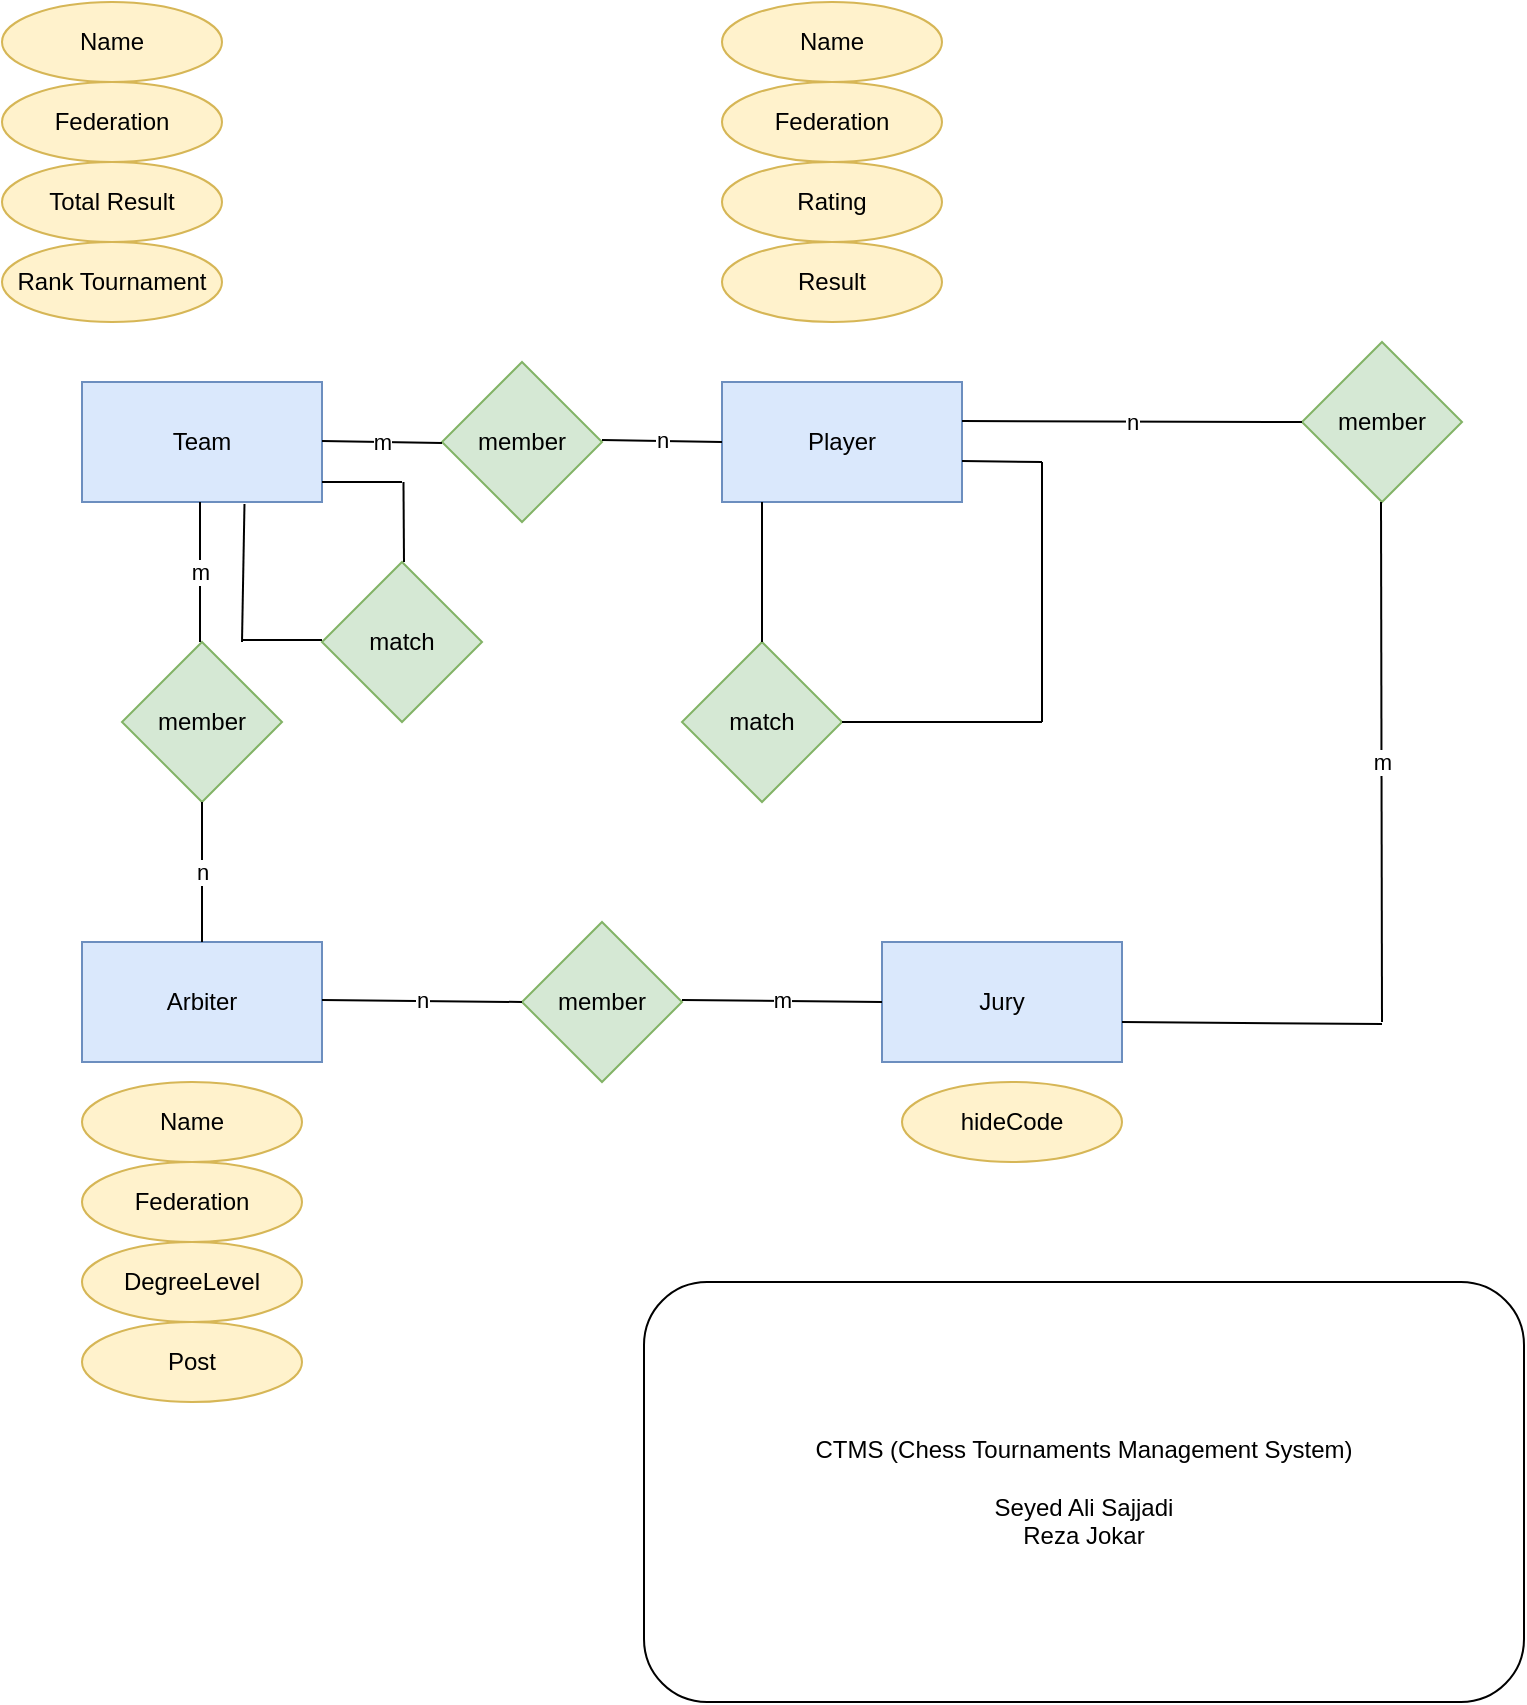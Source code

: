 <mxfile version="12.1.7" type="github" pages="1"><diagram id="JbC04MER961-Fx85u9ul" name="Page-1"><mxGraphModel dx="1024" dy="518" grid="1" gridSize="10" guides="1" tooltips="1" connect="1" arrows="1" fold="1" page="1" pageScale="1" pageWidth="850" pageHeight="1100" math="0" shadow="0"><root><mxCell id="0"/><mxCell id="1" parent="0"/><mxCell id="JuqkBVQnoeObnUN0vRvg-1" value="Team" style="rounded=0;whiteSpace=wrap;html=1;fillColor=#dae8fc;strokeColor=#6c8ebf;" vertex="1" parent="1"><mxGeometry x="70" y="190" width="120" height="60" as="geometry"/></mxCell><mxCell id="JuqkBVQnoeObnUN0vRvg-2" value="Arbiter" style="rounded=0;whiteSpace=wrap;html=1;fillColor=#dae8fc;strokeColor=#6c8ebf;" vertex="1" parent="1"><mxGeometry x="70" y="470" width="120" height="60" as="geometry"/></mxCell><mxCell id="JuqkBVQnoeObnUN0vRvg-3" value="match" style="rhombus;whiteSpace=wrap;html=1;fillColor=#d5e8d4;strokeColor=#82b366;" vertex="1" parent="1"><mxGeometry x="190" y="280" width="80" height="80" as="geometry"/></mxCell><mxCell id="JuqkBVQnoeObnUN0vRvg-5" value="Player" style="rounded=0;whiteSpace=wrap;html=1;fillColor=#dae8fc;strokeColor=#6c8ebf;" vertex="1" parent="1"><mxGeometry x="390" y="190" width="120" height="60" as="geometry"/></mxCell><mxCell id="JuqkBVQnoeObnUN0vRvg-6" value="Jury" style="rounded=0;whiteSpace=wrap;html=1;fillColor=#dae8fc;strokeColor=#6c8ebf;" vertex="1" parent="1"><mxGeometry x="470" y="470" width="120" height="60" as="geometry"/></mxCell><mxCell id="JuqkBVQnoeObnUN0vRvg-7" value="member" style="rhombus;whiteSpace=wrap;html=1;fillColor=#d5e8d4;strokeColor=#82b366;" vertex="1" parent="1"><mxGeometry x="680" y="170" width="80" height="80" as="geometry"/></mxCell><mxCell id="JuqkBVQnoeObnUN0vRvg-8" value="match" style="rhombus;whiteSpace=wrap;html=1;fillColor=#d5e8d4;strokeColor=#82b366;" vertex="1" parent="1"><mxGeometry x="370" y="320" width="80" height="80" as="geometry"/></mxCell><mxCell id="JuqkBVQnoeObnUN0vRvg-11" value="" style="endArrow=none;html=1;exitX=0.5;exitY=1;exitDx=0;exitDy=0;entryX=0.5;entryY=0;entryDx=0;entryDy=0;" edge="1" parent="1"><mxGeometry width="50" height="50" relative="1" as="geometry"><mxPoint x="410" y="250" as="sourcePoint"/><mxPoint x="410" y="320" as="targetPoint"/></mxGeometry></mxCell><mxCell id="JuqkBVQnoeObnUN0vRvg-13" value="" style="endArrow=none;html=1;exitX=1;exitY=0.5;exitDx=0;exitDy=0;" edge="1" parent="1" source="JuqkBVQnoeObnUN0vRvg-8"><mxGeometry width="50" height="50" relative="1" as="geometry"><mxPoint x="70" y="600" as="sourcePoint"/><mxPoint x="550" y="360" as="targetPoint"/></mxGeometry></mxCell><mxCell id="JuqkBVQnoeObnUN0vRvg-14" value="" style="endArrow=none;html=1;exitX=1;exitY=0.5;exitDx=0;exitDy=0;" edge="1" parent="1"><mxGeometry width="50" height="50" relative="1" as="geometry"><mxPoint x="510" y="229.5" as="sourcePoint"/><mxPoint x="550" y="230" as="targetPoint"/></mxGeometry></mxCell><mxCell id="JuqkBVQnoeObnUN0vRvg-15" value="" style="endArrow=none;html=1;exitX=0.5;exitY=1;exitDx=0;exitDy=0;" edge="1" parent="1"><mxGeometry width="50" height="50" relative="1" as="geometry"><mxPoint x="550" y="230" as="sourcePoint"/><mxPoint x="550" y="360" as="targetPoint"/></mxGeometry></mxCell><mxCell id="JuqkBVQnoeObnUN0vRvg-16" value="member" style="rhombus;whiteSpace=wrap;html=1;fillColor=#d5e8d4;strokeColor=#82b366;" vertex="1" parent="1"><mxGeometry x="250" y="180" width="80" height="80" as="geometry"/></mxCell><mxCell id="JuqkBVQnoeObnUN0vRvg-17" value="n" style="endArrow=none;html=1;exitX=1;exitY=0.5;exitDx=0;exitDy=0;entryX=0;entryY=0.5;entryDx=0;entryDy=0;" edge="1" parent="1" target="JuqkBVQnoeObnUN0vRvg-5"><mxGeometry width="50" height="50" relative="1" as="geometry"><mxPoint x="330" y="219" as="sourcePoint"/><mxPoint x="370" y="219.5" as="targetPoint"/></mxGeometry></mxCell><mxCell id="JuqkBVQnoeObnUN0vRvg-18" value="m" style="endArrow=none;html=1;exitX=1;exitY=0.5;exitDx=0;exitDy=0;entryX=0;entryY=0.5;entryDx=0;entryDy=0;" edge="1" parent="1"><mxGeometry width="50" height="50" relative="1" as="geometry"><mxPoint x="190" y="219.5" as="sourcePoint"/><mxPoint x="250" y="220.5" as="targetPoint"/></mxGeometry></mxCell><mxCell id="JuqkBVQnoeObnUN0vRvg-19" value="n" style="endArrow=none;html=1;exitX=1;exitY=0.5;exitDx=0;exitDy=0;entryX=0;entryY=0.5;entryDx=0;entryDy=0;" edge="1" parent="1" target="JuqkBVQnoeObnUN0vRvg-7"><mxGeometry width="50" height="50" relative="1" as="geometry"><mxPoint x="510" y="209.5" as="sourcePoint"/><mxPoint x="550" y="210" as="targetPoint"/></mxGeometry></mxCell><mxCell id="JuqkBVQnoeObnUN0vRvg-20" value="m" style="endArrow=none;html=1;exitX=0.5;exitY=1;exitDx=0;exitDy=0;" edge="1" parent="1"><mxGeometry width="50" height="50" relative="1" as="geometry"><mxPoint x="719.5" y="250" as="sourcePoint"/><mxPoint x="720" y="510" as="targetPoint"/></mxGeometry></mxCell><mxCell id="JuqkBVQnoeObnUN0vRvg-21" value="" style="endArrow=none;html=1;exitX=1;exitY=0.5;exitDx=0;exitDy=0;" edge="1" parent="1"><mxGeometry width="50" height="50" relative="1" as="geometry"><mxPoint x="590" y="510" as="sourcePoint"/><mxPoint x="720" y="511" as="targetPoint"/></mxGeometry></mxCell><mxCell id="JuqkBVQnoeObnUN0vRvg-22" value="member" style="rhombus;whiteSpace=wrap;html=1;fillColor=#d5e8d4;strokeColor=#82b366;" vertex="1" parent="1"><mxGeometry x="290" y="460" width="80" height="80" as="geometry"/></mxCell><mxCell id="JuqkBVQnoeObnUN0vRvg-24" value="m" style="endArrow=none;html=1;exitX=1;exitY=0.5;exitDx=0;exitDy=0;entryX=0;entryY=0.5;entryDx=0;entryDy=0;" edge="1" parent="1" target="JuqkBVQnoeObnUN0vRvg-6"><mxGeometry width="50" height="50" relative="1" as="geometry"><mxPoint x="370" y="499" as="sourcePoint"/><mxPoint x="430" y="500" as="targetPoint"/></mxGeometry></mxCell><mxCell id="JuqkBVQnoeObnUN0vRvg-25" value="n" style="endArrow=none;html=1;exitX=1;exitY=0.5;exitDx=0;exitDy=0;entryX=0;entryY=0.5;entryDx=0;entryDy=0;" edge="1" parent="1"><mxGeometry width="50" height="50" relative="1" as="geometry"><mxPoint x="190" y="499" as="sourcePoint"/><mxPoint x="290" y="500" as="targetPoint"/></mxGeometry></mxCell><mxCell id="JuqkBVQnoeObnUN0vRvg-36" value="" style="endArrow=none;html=1;entryX=0.677;entryY=1.017;entryDx=0;entryDy=0;entryPerimeter=0;" edge="1" parent="1" target="JuqkBVQnoeObnUN0vRvg-1"><mxGeometry width="50" height="50" relative="1" as="geometry"><mxPoint x="150" y="320" as="sourcePoint"/><mxPoint x="200" y="270" as="targetPoint"/></mxGeometry></mxCell><mxCell id="JuqkBVQnoeObnUN0vRvg-37" value="" style="endArrow=none;html=1;" edge="1" parent="1"><mxGeometry width="50" height="50" relative="1" as="geometry"><mxPoint x="190" y="240" as="sourcePoint"/><mxPoint x="230" y="240" as="targetPoint"/></mxGeometry></mxCell><mxCell id="JuqkBVQnoeObnUN0vRvg-38" value="" style="endArrow=none;html=1;entryX=0.677;entryY=1.017;entryDx=0;entryDy=0;entryPerimeter=0;" edge="1" parent="1"><mxGeometry width="50" height="50" relative="1" as="geometry"><mxPoint x="231" y="280" as="sourcePoint"/><mxPoint x="230.74" y="240.02" as="targetPoint"/></mxGeometry></mxCell><mxCell id="JuqkBVQnoeObnUN0vRvg-39" value="" style="endArrow=none;html=1;" edge="1" parent="1"><mxGeometry width="50" height="50" relative="1" as="geometry"><mxPoint x="150" y="319" as="sourcePoint"/><mxPoint x="190" y="319" as="targetPoint"/></mxGeometry></mxCell><mxCell id="JuqkBVQnoeObnUN0vRvg-40" value="member" style="rhombus;whiteSpace=wrap;html=1;fillColor=#d5e8d4;strokeColor=#82b366;" vertex="1" parent="1"><mxGeometry x="90" y="320" width="80" height="80" as="geometry"/></mxCell><mxCell id="JuqkBVQnoeObnUN0vRvg-41" value="m" style="endArrow=none;html=1;" edge="1" parent="1"><mxGeometry width="50" height="50" relative="1" as="geometry"><mxPoint x="129" y="320" as="sourcePoint"/><mxPoint x="129" y="250" as="targetPoint"/></mxGeometry></mxCell><mxCell id="JuqkBVQnoeObnUN0vRvg-42" value="n" style="endArrow=none;html=1;" edge="1" parent="1"><mxGeometry width="50" height="50" relative="1" as="geometry"><mxPoint x="130" y="470" as="sourcePoint"/><mxPoint x="130" y="400" as="targetPoint"/></mxGeometry></mxCell><mxCell id="JuqkBVQnoeObnUN0vRvg-48" value="Name" style="ellipse;whiteSpace=wrap;html=1;fillColor=#fff2cc;strokeColor=#d6b656;" vertex="1" parent="1"><mxGeometry x="30" width="110" height="40" as="geometry"/></mxCell><mxCell id="JuqkBVQnoeObnUN0vRvg-49" value="Federation" style="ellipse;whiteSpace=wrap;html=1;fillColor=#fff2cc;strokeColor=#d6b656;" vertex="1" parent="1"><mxGeometry x="30" y="40" width="110" height="40" as="geometry"/></mxCell><mxCell id="JuqkBVQnoeObnUN0vRvg-50" value="Rating" style="ellipse;whiteSpace=wrap;html=1;fillColor=#fff2cc;strokeColor=#d6b656;" vertex="1" parent="1"><mxGeometry x="390" y="80" width="110" height="40" as="geometry"/></mxCell><mxCell id="JuqkBVQnoeObnUN0vRvg-51" value="Total Result" style="ellipse;whiteSpace=wrap;html=1;fillColor=#fff2cc;strokeColor=#d6b656;" vertex="1" parent="1"><mxGeometry x="30" y="80" width="110" height="40" as="geometry"/></mxCell><mxCell id="JuqkBVQnoeObnUN0vRvg-52" value="Rank Tournament" style="ellipse;whiteSpace=wrap;html=1;fillColor=#fff2cc;strokeColor=#d6b656;" vertex="1" parent="1"><mxGeometry x="30" y="120" width="110" height="40" as="geometry"/></mxCell><mxCell id="JuqkBVQnoeObnUN0vRvg-53" value="Name" style="ellipse;whiteSpace=wrap;html=1;fillColor=#fff2cc;strokeColor=#d6b656;" vertex="1" parent="1"><mxGeometry x="390" width="110" height="40" as="geometry"/></mxCell><mxCell id="JuqkBVQnoeObnUN0vRvg-54" value="Federation" style="ellipse;whiteSpace=wrap;html=1;fillColor=#fff2cc;strokeColor=#d6b656;" vertex="1" parent="1"><mxGeometry x="390" y="40" width="110" height="40" as="geometry"/></mxCell><mxCell id="JuqkBVQnoeObnUN0vRvg-55" style="edgeStyle=orthogonalEdgeStyle;rounded=0;orthogonalLoop=1;jettySize=auto;html=1;exitX=0.5;exitY=1;exitDx=0;exitDy=0;" edge="1" parent="1" source="JuqkBVQnoeObnUN0vRvg-53" target="JuqkBVQnoeObnUN0vRvg-53"><mxGeometry relative="1" as="geometry"/></mxCell><mxCell id="JuqkBVQnoeObnUN0vRvg-56" value="Result" style="ellipse;whiteSpace=wrap;html=1;fillColor=#fff2cc;strokeColor=#d6b656;" vertex="1" parent="1"><mxGeometry x="390" y="120" width="110" height="40" as="geometry"/></mxCell><mxCell id="JuqkBVQnoeObnUN0vRvg-57" value="Name" style="ellipse;whiteSpace=wrap;html=1;fillColor=#fff2cc;strokeColor=#d6b656;" vertex="1" parent="1"><mxGeometry x="70" y="540" width="110" height="40" as="geometry"/></mxCell><mxCell id="JuqkBVQnoeObnUN0vRvg-58" value="Federation" style="ellipse;whiteSpace=wrap;html=1;fillColor=#fff2cc;strokeColor=#d6b656;" vertex="1" parent="1"><mxGeometry x="70" y="580" width="110" height="40" as="geometry"/></mxCell><mxCell id="JuqkBVQnoeObnUN0vRvg-59" value="DegreeLevel" style="ellipse;whiteSpace=wrap;html=1;fillColor=#fff2cc;strokeColor=#d6b656;" vertex="1" parent="1"><mxGeometry x="70" y="620" width="110" height="40" as="geometry"/></mxCell><mxCell id="JuqkBVQnoeObnUN0vRvg-60" value="Post" style="ellipse;whiteSpace=wrap;html=1;fillColor=#fff2cc;strokeColor=#d6b656;" vertex="1" parent="1"><mxGeometry x="70" y="660" width="110" height="40" as="geometry"/></mxCell><mxCell id="JuqkBVQnoeObnUN0vRvg-62" value="CTMS (Chess Tournaments Management System)&lt;br&gt;&lt;br&gt;Seyed Ali Sajjadi&lt;br&gt;Reza Jokar" style="rounded=1;whiteSpace=wrap;html=1;" vertex="1" parent="1"><mxGeometry x="351" y="640" width="440" height="210" as="geometry"/></mxCell><mxCell id="JuqkBVQnoeObnUN0vRvg-63" value="hideCode" style="ellipse;whiteSpace=wrap;html=1;fillColor=#fff2cc;strokeColor=#d6b656;" vertex="1" parent="1"><mxGeometry x="480" y="540" width="110" height="40" as="geometry"/></mxCell></root></mxGraphModel></diagram></mxfile>